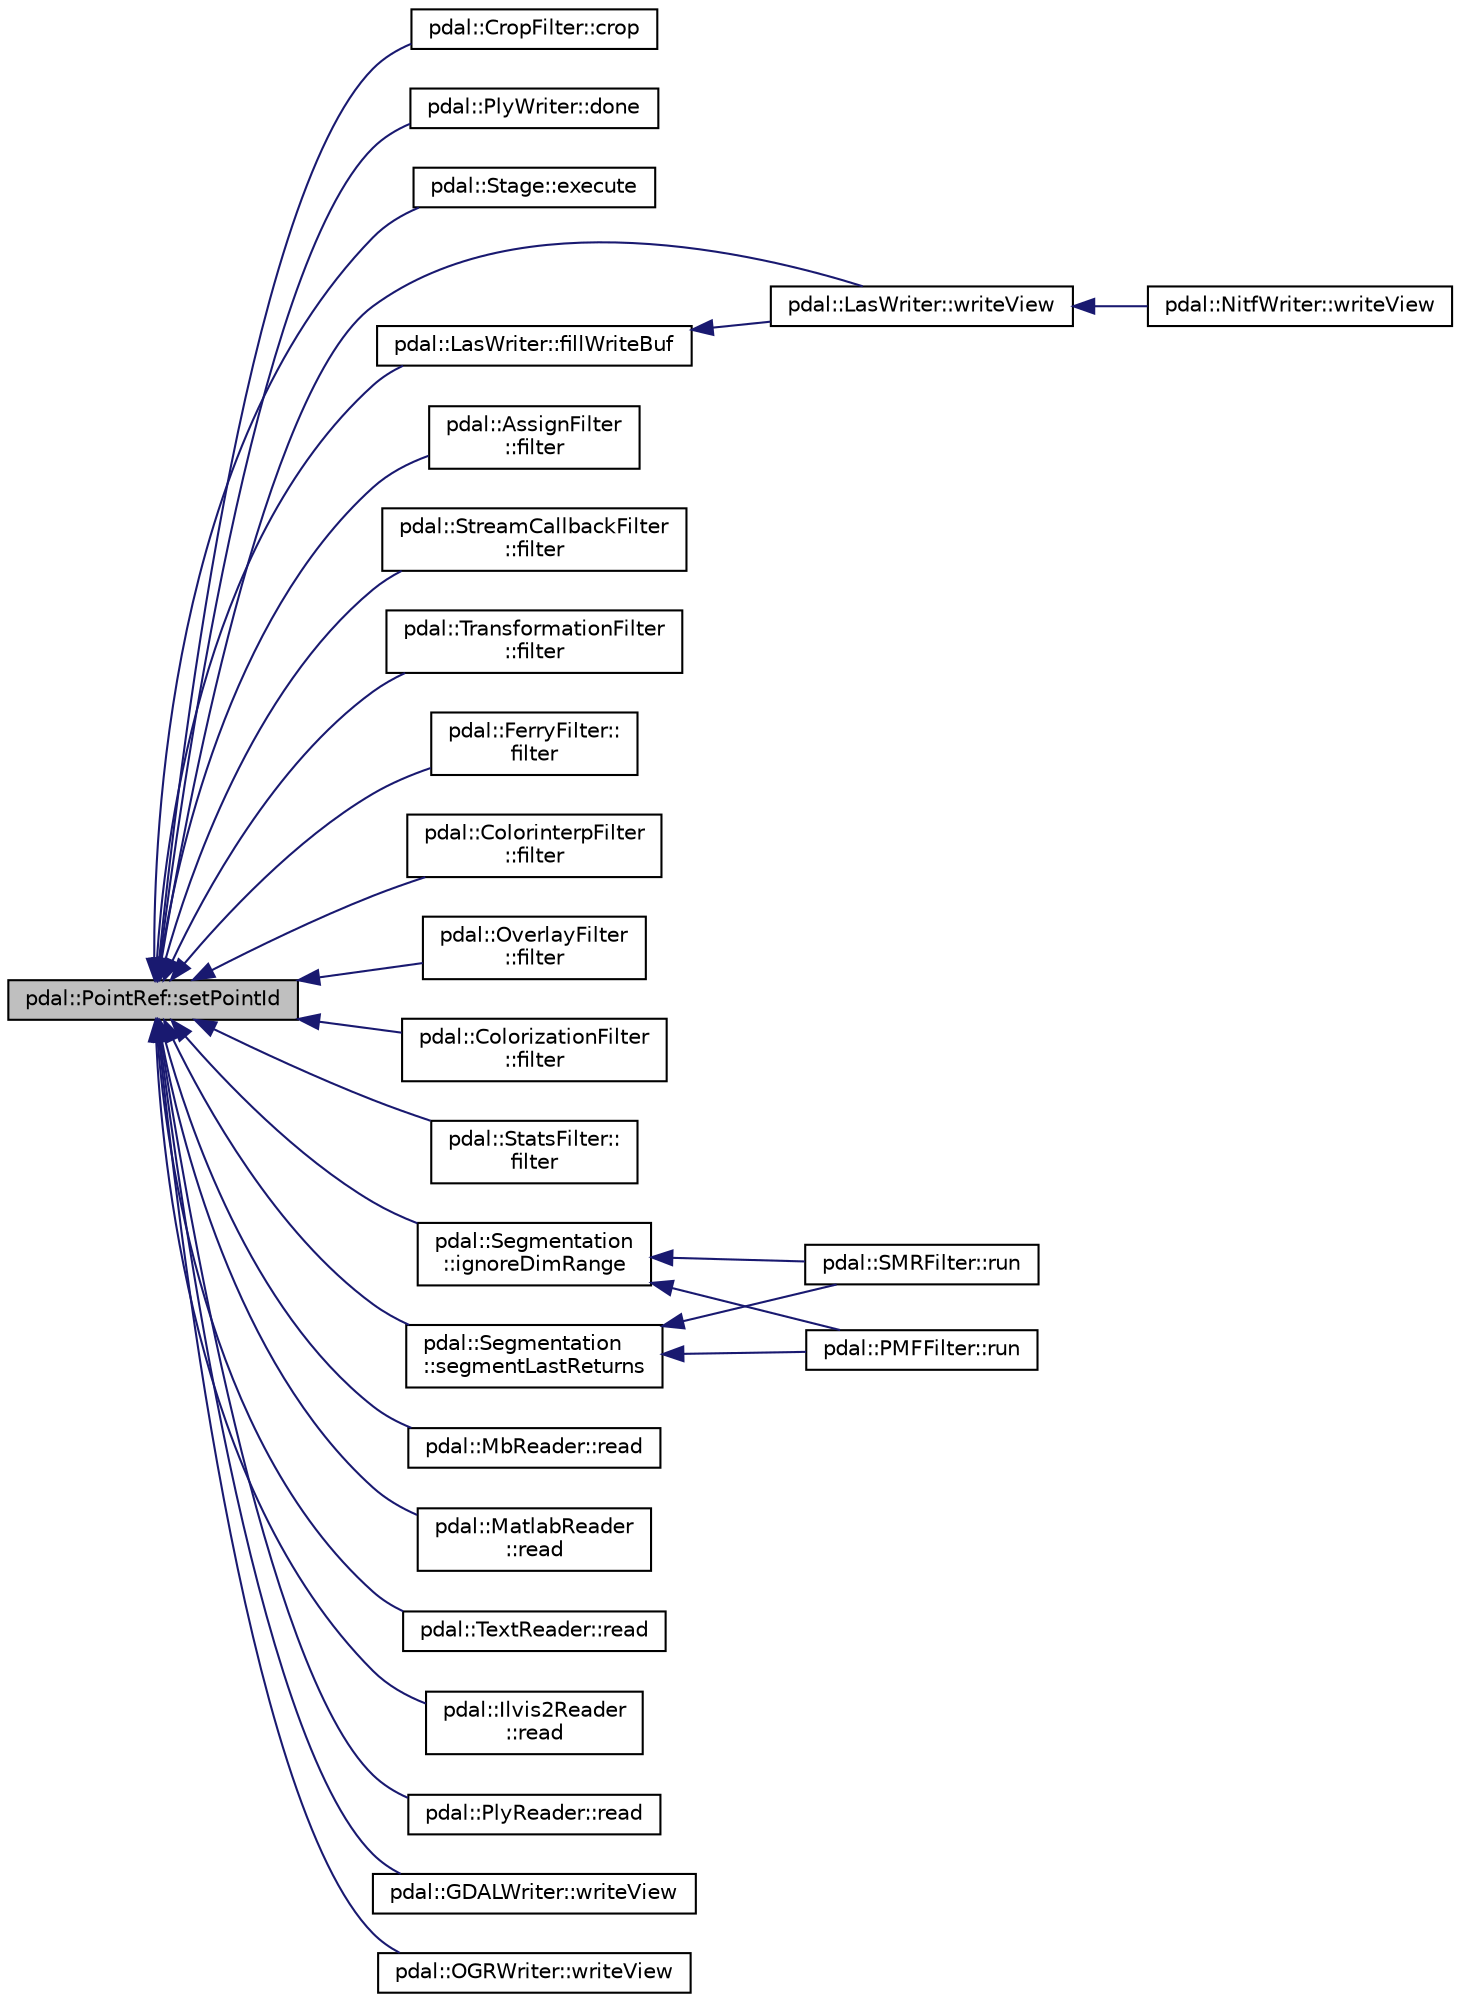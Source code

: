 digraph "pdal::PointRef::setPointId"
{
  edge [fontname="Helvetica",fontsize="10",labelfontname="Helvetica",labelfontsize="10"];
  node [fontname="Helvetica",fontsize="10",shape=record];
  rankdir="LR";
  Node1 [label="pdal::PointRef::setPointId",height=0.2,width=0.4,color="black", fillcolor="grey75", style="filled", fontcolor="black"];
  Node1 -> Node2 [dir="back",color="midnightblue",fontsize="10",style="solid",fontname="Helvetica"];
  Node2 [label="pdal::CropFilter::crop",height=0.2,width=0.4,color="black", fillcolor="white", style="filled",URL="$classpdal_1_1CropFilter.html#ad3c621912b6cae25da4a1789733d4c65"];
  Node1 -> Node3 [dir="back",color="midnightblue",fontsize="10",style="solid",fontname="Helvetica"];
  Node3 [label="pdal::PlyWriter::done",height=0.2,width=0.4,color="black", fillcolor="white", style="filled",URL="$classpdal_1_1PlyWriter.html#ad042134b4ce1db2c43eefcd1d1e9a9f5"];
  Node1 -> Node4 [dir="back",color="midnightblue",fontsize="10",style="solid",fontname="Helvetica"];
  Node4 [label="pdal::Stage::execute",height=0.2,width=0.4,color="black", fillcolor="white", style="filled",URL="$classpdal_1_1Stage.html#a271378e1bb2a8b8b1ab9b501fa614d36"];
  Node1 -> Node5 [dir="back",color="midnightblue",fontsize="10",style="solid",fontname="Helvetica"];
  Node5 [label="pdal::LasWriter::fillWriteBuf",height=0.2,width=0.4,color="black", fillcolor="white", style="filled",URL="$classpdal_1_1LasWriter.html#a2ff257e05cf972506e292bd28649c838"];
  Node5 -> Node6 [dir="back",color="midnightblue",fontsize="10",style="solid",fontname="Helvetica"];
  Node6 [label="pdal::LasWriter::writeView",height=0.2,width=0.4,color="black", fillcolor="white", style="filled",URL="$classpdal_1_1LasWriter.html#a91550327b74a35121c29d342c9659578"];
  Node6 -> Node7 [dir="back",color="midnightblue",fontsize="10",style="solid",fontname="Helvetica"];
  Node7 [label="pdal::NitfWriter::writeView",height=0.2,width=0.4,color="black", fillcolor="white", style="filled",URL="$classpdal_1_1NitfWriter.html#a09c8b43a263e077f6361e5eaf3f37063"];
  Node1 -> Node8 [dir="back",color="midnightblue",fontsize="10",style="solid",fontname="Helvetica"];
  Node8 [label="pdal::AssignFilter\l::filter",height=0.2,width=0.4,color="black", fillcolor="white", style="filled",URL="$classpdal_1_1AssignFilter.html#a8be55c603ec946dd2747641b183a856b"];
  Node1 -> Node9 [dir="back",color="midnightblue",fontsize="10",style="solid",fontname="Helvetica"];
  Node9 [label="pdal::StreamCallbackFilter\l::filter",height=0.2,width=0.4,color="black", fillcolor="white", style="filled",URL="$classpdal_1_1StreamCallbackFilter.html#a9fdb71b2186211f0b326eb464590f3a4"];
  Node1 -> Node10 [dir="back",color="midnightblue",fontsize="10",style="solid",fontname="Helvetica"];
  Node10 [label="pdal::TransformationFilter\l::filter",height=0.2,width=0.4,color="black", fillcolor="white", style="filled",URL="$classpdal_1_1TransformationFilter.html#a7fe6edc939560cf5a109bd2f61c812eb"];
  Node1 -> Node11 [dir="back",color="midnightblue",fontsize="10",style="solid",fontname="Helvetica"];
  Node11 [label="pdal::FerryFilter::\lfilter",height=0.2,width=0.4,color="black", fillcolor="white", style="filled",URL="$classpdal_1_1FerryFilter.html#a17b62ce632d7750f7b4ca852c68dd9bb"];
  Node1 -> Node12 [dir="back",color="midnightblue",fontsize="10",style="solid",fontname="Helvetica"];
  Node12 [label="pdal::ColorinterpFilter\l::filter",height=0.2,width=0.4,color="black", fillcolor="white", style="filled",URL="$classpdal_1_1ColorinterpFilter.html#afbedcf0821624baf83586d9290310948"];
  Node1 -> Node13 [dir="back",color="midnightblue",fontsize="10",style="solid",fontname="Helvetica"];
  Node13 [label="pdal::OverlayFilter\l::filter",height=0.2,width=0.4,color="black", fillcolor="white", style="filled",URL="$classpdal_1_1OverlayFilter.html#a3da76221179d3957e8308d45d4d1d62e"];
  Node1 -> Node14 [dir="back",color="midnightblue",fontsize="10",style="solid",fontname="Helvetica"];
  Node14 [label="pdal::ColorizationFilter\l::filter",height=0.2,width=0.4,color="black", fillcolor="white", style="filled",URL="$classpdal_1_1ColorizationFilter.html#ab20665869fab8502d8929a40c4a342c7"];
  Node1 -> Node15 [dir="back",color="midnightblue",fontsize="10",style="solid",fontname="Helvetica"];
  Node15 [label="pdal::StatsFilter::\lfilter",height=0.2,width=0.4,color="black", fillcolor="white", style="filled",URL="$classpdal_1_1StatsFilter.html#a49825617fe3408d6e565947cdd18b458"];
  Node1 -> Node16 [dir="back",color="midnightblue",fontsize="10",style="solid",fontname="Helvetica"];
  Node16 [label="pdal::Segmentation\l::ignoreDimRange",height=0.2,width=0.4,color="black", fillcolor="white", style="filled",URL="$namespacepdal_1_1Segmentation.html#a15de8d5069f29339cdf7a78679e83344"];
  Node16 -> Node17 [dir="back",color="midnightblue",fontsize="10",style="solid",fontname="Helvetica"];
  Node17 [label="pdal::PMFFilter::run",height=0.2,width=0.4,color="black", fillcolor="white", style="filled",URL="$classpdal_1_1PMFFilter.html#a4763cf7d3da9db5a7d97b116c6e5bcbb"];
  Node16 -> Node18 [dir="back",color="midnightblue",fontsize="10",style="solid",fontname="Helvetica"];
  Node18 [label="pdal::SMRFilter::run",height=0.2,width=0.4,color="black", fillcolor="white", style="filled",URL="$classpdal_1_1SMRFilter.html#ac74c1b3d3c4cc0b22141f6ee392ae972"];
  Node1 -> Node19 [dir="back",color="midnightblue",fontsize="10",style="solid",fontname="Helvetica"];
  Node19 [label="pdal::MbReader::read",height=0.2,width=0.4,color="black", fillcolor="white", style="filled",URL="$classpdal_1_1MbReader.html#aacabf834349474a12eca508bd19ac1e6"];
  Node1 -> Node20 [dir="back",color="midnightblue",fontsize="10",style="solid",fontname="Helvetica"];
  Node20 [label="pdal::MatlabReader\l::read",height=0.2,width=0.4,color="black", fillcolor="white", style="filled",URL="$classpdal_1_1MatlabReader.html#a27dd26db05acc02f21121c8ef5662441"];
  Node1 -> Node21 [dir="back",color="midnightblue",fontsize="10",style="solid",fontname="Helvetica"];
  Node21 [label="pdal::TextReader::read",height=0.2,width=0.4,color="black", fillcolor="white", style="filled",URL="$classpdal_1_1TextReader.html#abced10f0b951aae75fa82807b78cc111"];
  Node1 -> Node22 [dir="back",color="midnightblue",fontsize="10",style="solid",fontname="Helvetica"];
  Node22 [label="pdal::Ilvis2Reader\l::read",height=0.2,width=0.4,color="black", fillcolor="white", style="filled",URL="$classpdal_1_1Ilvis2Reader.html#a36ad873f8bdb773ccd87a9b8d3127cde"];
  Node1 -> Node23 [dir="back",color="midnightblue",fontsize="10",style="solid",fontname="Helvetica"];
  Node23 [label="pdal::PlyReader::read",height=0.2,width=0.4,color="black", fillcolor="white", style="filled",URL="$classpdal_1_1PlyReader.html#a72e6d57481231baa610904384b5b4715"];
  Node1 -> Node24 [dir="back",color="midnightblue",fontsize="10",style="solid",fontname="Helvetica"];
  Node24 [label="pdal::Segmentation\l::segmentLastReturns",height=0.2,width=0.4,color="black", fillcolor="white", style="filled",URL="$namespacepdal_1_1Segmentation.html#a4f02e4a44fabec61f58b3532f0652bc5"];
  Node24 -> Node17 [dir="back",color="midnightblue",fontsize="10",style="solid",fontname="Helvetica"];
  Node24 -> Node18 [dir="back",color="midnightblue",fontsize="10",style="solid",fontname="Helvetica"];
  Node1 -> Node25 [dir="back",color="midnightblue",fontsize="10",style="solid",fontname="Helvetica"];
  Node25 [label="pdal::GDALWriter::writeView",height=0.2,width=0.4,color="black", fillcolor="white", style="filled",URL="$classpdal_1_1GDALWriter.html#af35536b95e60de238dee71b984acd0a4"];
  Node1 -> Node26 [dir="back",color="midnightblue",fontsize="10",style="solid",fontname="Helvetica"];
  Node26 [label="pdal::OGRWriter::writeView",height=0.2,width=0.4,color="black", fillcolor="white", style="filled",URL="$classpdal_1_1OGRWriter.html#a5ff8b7597e484cf65c911bdb6e7c37ba"];
  Node1 -> Node6 [dir="back",color="midnightblue",fontsize="10",style="solid",fontname="Helvetica"];
}
